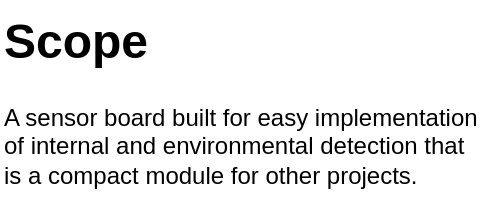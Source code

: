 <mxfile version="27.0.5" pages="2">
  <diagram name="Project Scope" id="McsNOYd1awC_-GSTT8ix">
    <mxGraphModel dx="1613" dy="969" grid="1" gridSize="10" guides="1" tooltips="1" connect="1" arrows="1" fold="0" page="1" pageScale="1" pageWidth="280" pageHeight="140" math="0" shadow="0">
      <root>
        <mxCell id="0" />
        <mxCell id="1" parent="0" />
        <mxCell id="0ag0ew79iEDbAjZ4XW5W-1" value="&lt;h1 style=&quot;margin-top: 0px;&quot;&gt;Scope&lt;/h1&gt;&lt;p&gt;A sensor board built for easy implementation of internal and environmental detection that is a compact module for other projects.&lt;/p&gt;" style="text;html=1;whiteSpace=wrap;overflow=hidden;rounded=0;" parent="1" vertex="1">
          <mxGeometry x="20" y="20" width="240" height="100" as="geometry" />
        </mxCell>
      </root>
    </mxGraphModel>
  </diagram>
  <diagram id="FQ1nKd3-7XS8y8ytSOO6" name="Brainstorm">
    <mxGraphModel dx="1344" dy="808" grid="1" gridSize="10" guides="1" tooltips="1" connect="1" arrows="1" fold="1" page="1" pageScale="1" pageWidth="1200" pageHeight="1000" math="0" shadow="0">
      <root>
        <mxCell id="0" />
        <mxCell id="1" parent="0" />
        <mxCell id="CoeEkEY0Yd0Y7sg-Olmj-9" style="edgeStyle=orthogonalEdgeStyle;rounded=0;orthogonalLoop=1;jettySize=auto;html=1;exitX=0;exitY=0.5;exitDx=0;exitDy=0;entryX=1;entryY=0.5;entryDx=0;entryDy=0;fillColor=#e1d5e7;strokeColor=#9673a6;" edge="1" parent="1" source="CoeEkEY0Yd0Y7sg-Olmj-2" target="CoeEkEY0Yd0Y7sg-Olmj-3">
          <mxGeometry relative="1" as="geometry" />
        </mxCell>
        <mxCell id="CoeEkEY0Yd0Y7sg-Olmj-2" value="3V3 to 1V8" style="rounded=1;whiteSpace=wrap;html=1;absoluteArcSize=1;fillColor=#e1d5e7;strokeColor=#9673a6;" vertex="1" parent="1">
          <mxGeometry x="420" y="200" width="40" height="40" as="geometry" />
        </mxCell>
        <mxCell id="CoeEkEY0Yd0Y7sg-Olmj-14" style="edgeStyle=orthogonalEdgeStyle;rounded=0;orthogonalLoop=1;jettySize=auto;html=1;exitX=0.5;exitY=1;exitDx=0;exitDy=0;entryX=1;entryY=0.5;entryDx=0;entryDy=0;fillColor=#fff2cc;strokeColor=#d6b656;" edge="1" parent="1" source="CoeEkEY0Yd0Y7sg-Olmj-3" target="CoeEkEY0Yd0Y7sg-Olmj-12">
          <mxGeometry relative="1" as="geometry" />
        </mxCell>
        <mxCell id="CoeEkEY0Yd0Y7sg-Olmj-3" value="ICM20948" style="rounded=1;whiteSpace=wrap;html=1;absoluteArcSize=1;" vertex="1" parent="1">
          <mxGeometry x="320" y="200" width="80" height="40" as="geometry" />
        </mxCell>
        <mxCell id="CoeEkEY0Yd0Y7sg-Olmj-5" style="edgeStyle=orthogonalEdgeStyle;rounded=0;orthogonalLoop=1;jettySize=auto;html=1;exitX=1;exitY=0.5;exitDx=0;exitDy=0;entryX=0.5;entryY=0;entryDx=0;entryDy=0;fillColor=#f8cecc;strokeColor=#b85450;" edge="1" parent="1" source="CoeEkEY0Yd0Y7sg-Olmj-4" target="CoeEkEY0Yd0Y7sg-Olmj-2">
          <mxGeometry relative="1" as="geometry" />
        </mxCell>
        <mxCell id="CoeEkEY0Yd0Y7sg-Olmj-6" style="edgeStyle=orthogonalEdgeStyle;rounded=0;orthogonalLoop=1;jettySize=auto;html=1;exitX=1;exitY=0.5;exitDx=0;exitDy=0;entryX=0.5;entryY=0;entryDx=0;entryDy=0;fillColor=#f8cecc;strokeColor=#b85450;" edge="1" parent="1" source="CoeEkEY0Yd0Y7sg-Olmj-4" target="CoeEkEY0Yd0Y7sg-Olmj-3">
          <mxGeometry relative="1" as="geometry" />
        </mxCell>
        <mxCell id="CoeEkEY0Yd0Y7sg-Olmj-8" style="edgeStyle=orthogonalEdgeStyle;rounded=0;orthogonalLoop=1;jettySize=auto;html=1;exitX=1;exitY=0.5;exitDx=0;exitDy=0;entryX=0.5;entryY=0;entryDx=0;entryDy=0;fillColor=#f8cecc;strokeColor=#b85450;" edge="1" parent="1" source="CoeEkEY0Yd0Y7sg-Olmj-4" target="CoeEkEY0Yd0Y7sg-Olmj-7">
          <mxGeometry relative="1" as="geometry" />
        </mxCell>
        <mxCell id="CoeEkEY0Yd0Y7sg-Olmj-16" style="edgeStyle=orthogonalEdgeStyle;rounded=0;orthogonalLoop=1;jettySize=auto;html=1;exitX=1;exitY=0.5;exitDx=0;exitDy=0;entryX=0.5;entryY=0;entryDx=0;entryDy=0;fillColor=#f8cecc;strokeColor=#b85450;" edge="1" parent="1" source="CoeEkEY0Yd0Y7sg-Olmj-4" target="CoeEkEY0Yd0Y7sg-Olmj-15">
          <mxGeometry relative="1" as="geometry" />
        </mxCell>
        <mxCell id="CoeEkEY0Yd0Y7sg-Olmj-4" value="3V3" style="rhombus;whiteSpace=wrap;html=1;rounded=0;fillColor=#f8cecc;strokeColor=#b85450;" vertex="1" parent="1">
          <mxGeometry x="120" y="140" width="40" height="40" as="geometry" />
        </mxCell>
        <mxCell id="CoeEkEY0Yd0Y7sg-Olmj-13" style="edgeStyle=orthogonalEdgeStyle;rounded=0;orthogonalLoop=1;jettySize=auto;html=1;exitX=0.5;exitY=1;exitDx=0;exitDy=0;entryX=1;entryY=0.5;entryDx=0;entryDy=0;fillColor=#fff2cc;strokeColor=#d6b656;" edge="1" parent="1" source="CoeEkEY0Yd0Y7sg-Olmj-7" target="CoeEkEY0Yd0Y7sg-Olmj-12">
          <mxGeometry relative="1" as="geometry" />
        </mxCell>
        <mxCell id="CoeEkEY0Yd0Y7sg-Olmj-7" value="BME280" style="rounded=1;whiteSpace=wrap;html=1;absoluteArcSize=1;" vertex="1" parent="1">
          <mxGeometry x="220" y="200" width="80" height="40" as="geometry" />
        </mxCell>
        <mxCell id="CoeEkEY0Yd0Y7sg-Olmj-12" value="I2C" style="shape=hexagon;perimeter=hexagonPerimeter2;whiteSpace=wrap;html=1;fixedSize=1;size=10;fillColor=#fff2cc;strokeColor=#d6b656;" vertex="1" parent="1">
          <mxGeometry x="120" y="270" width="40" height="20" as="geometry" />
        </mxCell>
        <mxCell id="CoeEkEY0Yd0Y7sg-Olmj-17" style="edgeStyle=orthogonalEdgeStyle;rounded=0;orthogonalLoop=1;jettySize=auto;html=1;exitX=0.5;exitY=1;exitDx=0;exitDy=0;entryX=1;entryY=0.5;entryDx=0;entryDy=0;fillColor=#fff2cc;strokeColor=#d6b656;" edge="1" parent="1" source="CoeEkEY0Yd0Y7sg-Olmj-15" target="CoeEkEY0Yd0Y7sg-Olmj-12">
          <mxGeometry relative="1" as="geometry" />
        </mxCell>
        <mxCell id="CoeEkEY0Yd0Y7sg-Olmj-15" value="3V3&lt;div&gt;Pullup&lt;/div&gt;" style="rounded=1;whiteSpace=wrap;html=1;absoluteArcSize=1;fillColor=#d5e8d4;strokeColor=#82b366;" vertex="1" parent="1">
          <mxGeometry x="160" y="200" width="40" height="40" as="geometry" />
        </mxCell>
        <mxCell id="CoeEkEY0Yd0Y7sg-Olmj-18" value="" style="rounded=1;whiteSpace=wrap;html=1;fontFamily=Helvetica;fontSize=11;fontColor=default;labelBackgroundColor=default;absoluteArcSize=1;container=1;dropTarget=1;collapsible=0;recursiveResize=0;arcSize=50;" vertex="1" parent="1">
          <mxGeometry x="600" y="160" width="160" height="160" as="geometry" />
        </mxCell>
        <mxCell id="CoeEkEY0Yd0Y7sg-Olmj-19" value="ICM20948" style="rounded=0;whiteSpace=wrap;html=1;" vertex="1" parent="CoeEkEY0Yd0Y7sg-Olmj-18">
          <mxGeometry x="10" y="60" width="80" height="80" as="geometry" />
        </mxCell>
        <mxCell id="CoeEkEY0Yd0Y7sg-Olmj-20" value="BME280" style="rounded=0;whiteSpace=wrap;html=1;" vertex="1" parent="CoeEkEY0Yd0Y7sg-Olmj-18">
          <mxGeometry x="90" y="70" width="60" height="60" as="geometry" />
        </mxCell>
        <mxCell id="CoeEkEY0Yd0Y7sg-Olmj-21" value="LDO" style="rounded=0;whiteSpace=wrap;html=1;" vertex="1" parent="CoeEkEY0Yd0Y7sg-Olmj-18">
          <mxGeometry x="50" y="30" width="30" height="30" as="geometry" />
        </mxCell>
        <mxCell id="CoeEkEY0Yd0Y7sg-Olmj-22" value="" style="rounded=0;whiteSpace=wrap;html=1;fillColor=#f5f5f5;fontColor=#333333;strokeColor=#666666;" vertex="1" parent="CoeEkEY0Yd0Y7sg-Olmj-18">
          <mxGeometry y="30" width="10" height="20" as="geometry" />
        </mxCell>
        <mxCell id="CoeEkEY0Yd0Y7sg-Olmj-23" value="" style="rounded=0;whiteSpace=wrap;html=1;fillColor=#f8cecc;strokeColor=#b85450;" vertex="1" parent="CoeEkEY0Yd0Y7sg-Olmj-18">
          <mxGeometry y="110" width="10" height="20" as="geometry" />
        </mxCell>
        <mxCell id="CoeEkEY0Yd0Y7sg-Olmj-24" value="" style="rounded=0;whiteSpace=wrap;html=1;fillColor=#f8cecc;strokeColor=#b85450;" vertex="1" parent="CoeEkEY0Yd0Y7sg-Olmj-18">
          <mxGeometry x="150" y="30" width="10" height="20" as="geometry" />
        </mxCell>
        <mxCell id="CoeEkEY0Yd0Y7sg-Olmj-25" value="" style="rounded=0;whiteSpace=wrap;html=1;fillColor=#f5f5f5;fontColor=#333333;strokeColor=#666666;" vertex="1" parent="CoeEkEY0Yd0Y7sg-Olmj-18">
          <mxGeometry x="150" y="110" width="10" height="20" as="geometry" />
        </mxCell>
        <mxCell id="CoeEkEY0Yd0Y7sg-Olmj-28" value="" style="rounded=0;whiteSpace=wrap;html=1;fillColor=#f8cecc;strokeColor=#b85450;" vertex="1" parent="CoeEkEY0Yd0Y7sg-Olmj-18">
          <mxGeometry x="30" width="20" height="10" as="geometry" />
        </mxCell>
        <mxCell id="CoeEkEY0Yd0Y7sg-Olmj-29" value="" style="rounded=0;whiteSpace=wrap;html=1;fillColor=#f5f5f5;fontColor=#333333;strokeColor=#666666;" vertex="1" parent="CoeEkEY0Yd0Y7sg-Olmj-18">
          <mxGeometry x="110" width="20" height="10" as="geometry" />
        </mxCell>
        <mxCell id="CoeEkEY0Yd0Y7sg-Olmj-30" value="" style="rounded=0;whiteSpace=wrap;html=1;fillColor=#f8cecc;strokeColor=#b85450;" vertex="1" parent="CoeEkEY0Yd0Y7sg-Olmj-18">
          <mxGeometry x="110" y="150" width="20" height="10" as="geometry" />
        </mxCell>
        <mxCell id="CoeEkEY0Yd0Y7sg-Olmj-31" value="" style="rounded=0;whiteSpace=wrap;html=1;fillColor=#f5f5f5;fontColor=#333333;strokeColor=#666666;" vertex="1" parent="CoeEkEY0Yd0Y7sg-Olmj-18">
          <mxGeometry x="30" y="150" width="20" height="10" as="geometry" />
        </mxCell>
        <mxCell id="CoeEkEY0Yd0Y7sg-Olmj-36" value="" style="rounded=0;whiteSpace=wrap;html=1;fillColor=#fff2cc;strokeColor=#d6b656;" vertex="1" parent="CoeEkEY0Yd0Y7sg-Olmj-18">
          <mxGeometry x="150" y="60" width="10" height="20" as="geometry" />
        </mxCell>
        <mxCell id="CoeEkEY0Yd0Y7sg-Olmj-37" value="" style="rounded=0;whiteSpace=wrap;html=1;fillColor=#ffe6cc;strokeColor=#d79b00;" vertex="1" parent="CoeEkEY0Yd0Y7sg-Olmj-18">
          <mxGeometry x="150" y="80" width="10" height="20" as="geometry" />
        </mxCell>
        <mxCell id="CoeEkEY0Yd0Y7sg-Olmj-39" value="3V3&lt;div&gt;Pullup&lt;/div&gt;" style="rounded=0;whiteSpace=wrap;html=1;" vertex="1" parent="CoeEkEY0Yd0Y7sg-Olmj-18">
          <mxGeometry x="90" y="20" width="50" height="50" as="geometry" />
        </mxCell>
        <mxCell id="CoeEkEY0Yd0Y7sg-Olmj-32" value="Pad Legend" style="swimlane;fontStyle=0;childLayout=stackLayout;horizontal=1;startSize=20;horizontalStack=0;resizeParent=1;resizeParentMax=0;resizeLast=0;collapsible=0;marginBottom=0;whiteSpace=wrap;html=1;rounded=1;container=1;" vertex="1" parent="1">
          <mxGeometry x="800" y="190" width="80" height="100" as="geometry" />
        </mxCell>
        <mxCell id="CoeEkEY0Yd0Y7sg-Olmj-33" value="3V3" style="text;strokeColor=#b85450;fillColor=#f8cecc;align=left;verticalAlign=middle;spacingLeft=4;spacingRight=4;overflow=hidden;points=[[0,0.5],[1,0.5]];portConstraint=eastwest;rotatable=0;whiteSpace=wrap;html=1;" vertex="1" parent="CoeEkEY0Yd0Y7sg-Olmj-32">
          <mxGeometry y="20" width="80" height="20" as="geometry" />
        </mxCell>
        <mxCell id="CoeEkEY0Yd0Y7sg-Olmj-35" value="I2C SDA" style="text;strokeColor=#d6b656;fillColor=#fff2cc;align=left;verticalAlign=middle;spacingLeft=4;spacingRight=4;overflow=hidden;points=[[0,0.5],[1,0.5]];portConstraint=eastwest;rotatable=0;whiteSpace=wrap;html=1;" vertex="1" parent="CoeEkEY0Yd0Y7sg-Olmj-32">
          <mxGeometry y="40" width="80" height="20" as="geometry" />
        </mxCell>
        <mxCell id="CoeEkEY0Yd0Y7sg-Olmj-111" value="I2C SCL" style="text;strokeColor=#d79b00;fillColor=#ffe6cc;align=left;verticalAlign=middle;spacingLeft=4;spacingRight=4;overflow=hidden;points=[[0,0.5],[1,0.5]];portConstraint=eastwest;rotatable=0;whiteSpace=wrap;html=1;" vertex="1" parent="CoeEkEY0Yd0Y7sg-Olmj-32">
          <mxGeometry y="60" width="80" height="20" as="geometry" />
        </mxCell>
        <mxCell id="CoeEkEY0Yd0Y7sg-Olmj-34" value="GND" style="text;strokeColor=#666666;fillColor=#f5f5f5;align=left;verticalAlign=middle;spacingLeft=4;spacingRight=4;overflow=hidden;points=[[0,0.5],[1,0.5]];portConstraint=eastwest;rotatable=0;whiteSpace=wrap;html=1;fontColor=#333333;" vertex="1" parent="CoeEkEY0Yd0Y7sg-Olmj-32">
          <mxGeometry y="80" width="80" height="20" as="geometry" />
        </mxCell>
        <mxCell id="CoeEkEY0Yd0Y7sg-Olmj-40" value="8mm" style="endArrow=classic;startArrow=classic;html=1;rounded=0;" edge="1" parent="1">
          <mxGeometry width="50" height="50" relative="1" as="geometry">
            <mxPoint x="580" y="320" as="sourcePoint" />
            <mxPoint x="580" y="160" as="targetPoint" />
          </mxGeometry>
        </mxCell>
        <mxCell id="CoeEkEY0Yd0Y7sg-Olmj-41" value="8mm" style="endArrow=classic;startArrow=classic;html=1;rounded=0;" edge="1" parent="1">
          <mxGeometry width="50" height="50" relative="1" as="geometry">
            <mxPoint x="760" y="340" as="sourcePoint" />
            <mxPoint x="600" y="340" as="targetPoint" />
          </mxGeometry>
        </mxCell>
        <mxCell id="CoeEkEY0Yd0Y7sg-Olmj-42" value="Note: All pads are castellated" style="rounded=0;whiteSpace=wrap;html=1;" vertex="1" parent="1">
          <mxGeometry x="620" y="80" width="120" height="40" as="geometry" />
        </mxCell>
        <mxCell id="CoeEkEY0Yd0Y7sg-Olmj-53" value="Sensors" style="swimlane;fontStyle=0;childLayout=stackLayout;horizontal=1;startSize=20;horizontalStack=0;resizeParent=1;resizeParentMax=0;resizeLast=0;collapsible=0;marginBottom=0;whiteSpace=wrap;html=1;rounded=1;container=1;" vertex="1" parent="1">
          <mxGeometry x="200" y="360" width="100" height="140" as="geometry" />
        </mxCell>
        <mxCell id="CoeEkEY0Yd0Y7sg-Olmj-54" value="Accelerometer" style="text;strokeColor=none;fillColor=none;align=left;verticalAlign=middle;spacingLeft=4;spacingRight=4;overflow=hidden;points=[[0,0.5],[1,0.5]];portConstraint=eastwest;rotatable=0;whiteSpace=wrap;html=1;" vertex="1" parent="CoeEkEY0Yd0Y7sg-Olmj-53">
          <mxGeometry y="20" width="100" height="20" as="geometry" />
        </mxCell>
        <mxCell id="CoeEkEY0Yd0Y7sg-Olmj-55" value="Gyroscope" style="text;strokeColor=none;fillColor=none;align=left;verticalAlign=middle;spacingLeft=4;spacingRight=4;overflow=hidden;points=[[0,0.5],[1,0.5]];portConstraint=eastwest;rotatable=0;whiteSpace=wrap;html=1;" vertex="1" parent="CoeEkEY0Yd0Y7sg-Olmj-53">
          <mxGeometry y="40" width="100" height="20" as="geometry" />
        </mxCell>
        <mxCell id="CoeEkEY0Yd0Y7sg-Olmj-56" value="Magnetometer" style="text;strokeColor=none;fillColor=none;align=left;verticalAlign=middle;spacingLeft=4;spacingRight=4;overflow=hidden;points=[[0,0.5],[1,0.5]];portConstraint=eastwest;rotatable=0;whiteSpace=wrap;html=1;" vertex="1" parent="CoeEkEY0Yd0Y7sg-Olmj-53">
          <mxGeometry y="60" width="100" height="20" as="geometry" />
        </mxCell>
        <mxCell id="CoeEkEY0Yd0Y7sg-Olmj-65" value="Temperature" style="text;strokeColor=none;fillColor=none;align=left;verticalAlign=middle;spacingLeft=4;spacingRight=4;overflow=hidden;points=[[0,0.5],[1,0.5]];portConstraint=eastwest;rotatable=0;whiteSpace=wrap;html=1;" vertex="1" parent="CoeEkEY0Yd0Y7sg-Olmj-53">
          <mxGeometry y="80" width="100" height="20" as="geometry" />
        </mxCell>
        <mxCell id="CoeEkEY0Yd0Y7sg-Olmj-64" value="Humidity" style="text;strokeColor=none;fillColor=none;align=left;verticalAlign=middle;spacingLeft=4;spacingRight=4;overflow=hidden;points=[[0,0.5],[1,0.5]];portConstraint=eastwest;rotatable=0;whiteSpace=wrap;html=1;" vertex="1" parent="CoeEkEY0Yd0Y7sg-Olmj-53">
          <mxGeometry y="100" width="100" height="20" as="geometry" />
        </mxCell>
        <mxCell id="CoeEkEY0Yd0Y7sg-Olmj-63" value="Pressure" style="text;strokeColor=none;fillColor=none;align=left;verticalAlign=middle;spacingLeft=4;spacingRight=4;overflow=hidden;points=[[0,0.5],[1,0.5]];portConstraint=eastwest;rotatable=0;whiteSpace=wrap;html=1;" vertex="1" parent="CoeEkEY0Yd0Y7sg-Olmj-53">
          <mxGeometry y="120" width="100" height="20" as="geometry" />
        </mxCell>
        <mxCell id="CoeEkEY0Yd0Y7sg-Olmj-57" value="Part" style="swimlane;fontStyle=0;childLayout=stackLayout;horizontal=1;startSize=20;horizontalStack=0;resizeParent=1;resizeParentMax=0;resizeLast=0;collapsible=0;marginBottom=0;whiteSpace=wrap;html=1;rounded=1;container=1;" vertex="1" parent="1">
          <mxGeometry x="300" y="360" width="80" height="140" as="geometry" />
        </mxCell>
        <mxCell id="CoeEkEY0Yd0Y7sg-Olmj-58" value="ICM20948" style="text;strokeColor=none;fillColor=none;align=left;verticalAlign=middle;spacingLeft=4;spacingRight=4;overflow=hidden;points=[[0,0.5],[1,0.5]];portConstraint=eastwest;rotatable=0;whiteSpace=wrap;html=1;" vertex="1" parent="CoeEkEY0Yd0Y7sg-Olmj-57">
          <mxGeometry y="20" width="80" height="60" as="geometry" />
        </mxCell>
        <mxCell id="CoeEkEY0Yd0Y7sg-Olmj-59" value="BME280" style="text;strokeColor=none;fillColor=none;align=left;verticalAlign=middle;spacingLeft=4;spacingRight=4;overflow=hidden;points=[[0,0.5],[1,0.5]];portConstraint=eastwest;rotatable=0;whiteSpace=wrap;html=1;" vertex="1" parent="CoeEkEY0Yd0Y7sg-Olmj-57">
          <mxGeometry y="80" width="80" height="60" as="geometry" />
        </mxCell>
        <mxCell id="CoeEkEY0Yd0Y7sg-Olmj-86" value="V1" style="rounded=1;whiteSpace=wrap;html=1;fontFamily=Helvetica;fontSize=11;labelBackgroundColor=default;absoluteArcSize=0;container=1;dropTarget=1;collapsible=0;recursiveResize=0;fillColor=#dae8fc;strokeColor=#6c8ebf;strokeWidth=0;labelBorderColor=none;imageWidth=24;arcSize=30;verticalAlign=bottom;labelPosition=center;verticalLabelPosition=top;align=center;" vertex="1" parent="1">
          <mxGeometry x="520" y="440" width="150" height="150" as="geometry" />
        </mxCell>
        <mxCell id="CoeEkEY0Yd0Y7sg-Olmj-88" value="" style="rounded=0;whiteSpace=wrap;html=1;strokeColor=none;" vertex="1" parent="CoeEkEY0Yd0Y7sg-Olmj-86">
          <mxGeometry x="115" y="55" width="35" height="40" as="geometry" />
        </mxCell>
        <mxCell id="CoeEkEY0Yd0Y7sg-Olmj-90" value="" style="rounded=1;whiteSpace=wrap;html=1;absoluteArcSize=0;strokeColor=none;" vertex="1" parent="CoeEkEY0Yd0Y7sg-Olmj-86">
          <mxGeometry x="30" y="30" width="90" height="90" as="geometry" />
        </mxCell>
        <mxCell id="CoeEkEY0Yd0Y7sg-Olmj-91" value="" style="rounded=0;whiteSpace=wrap;html=1;strokeColor=none;fillColor=#dae8fc;" vertex="1" parent="CoeEkEY0Yd0Y7sg-Olmj-86">
          <mxGeometry x="65" y="20" width="20" height="15" as="geometry" />
        </mxCell>
        <mxCell id="CoeEkEY0Yd0Y7sg-Olmj-92" value="" style="rounded=0;whiteSpace=wrap;html=1;strokeColor=none;fillColor=#dae8fc;" vertex="1" parent="CoeEkEY0Yd0Y7sg-Olmj-86">
          <mxGeometry x="65" y="115" width="20" height="15" as="geometry" />
        </mxCell>
        <mxCell id="CoeEkEY0Yd0Y7sg-Olmj-93" value="" style="rounded=0;whiteSpace=wrap;html=1;strokeColor=none;" vertex="1" parent="CoeEkEY0Yd0Y7sg-Olmj-86">
          <mxGeometry y="55" width="35" height="40" as="geometry" />
        </mxCell>
        <mxCell id="CoeEkEY0Yd0Y7sg-Olmj-66" value="" style="rounded=1;whiteSpace=wrap;html=1;fontFamily=Helvetica;fontSize=11;fontColor=default;labelBackgroundColor=default;absoluteArcSize=0;container=1;dropTarget=1;collapsible=0;recursiveResize=1;arcSize=15;" vertex="1" parent="CoeEkEY0Yd0Y7sg-Olmj-86">
          <mxGeometry x="35" y="35" width="80" height="80" as="geometry" />
        </mxCell>
        <mxCell id="CoeEkEY0Yd0Y7sg-Olmj-72" value="" style="rounded=0;whiteSpace=wrap;html=1;fillColor=#f8cecc;strokeColor=#b85450;" vertex="1" parent="CoeEkEY0Yd0Y7sg-Olmj-66">
          <mxGeometry x="75" y="20" width="5" height="5" as="geometry" />
        </mxCell>
        <mxCell id="CoeEkEY0Yd0Y7sg-Olmj-73" value="" style="rounded=0;whiteSpace=wrap;html=1;fillColor=#f5f5f5;fontColor=#333333;strokeColor=#666666;" vertex="1" parent="CoeEkEY0Yd0Y7sg-Olmj-66">
          <mxGeometry x="75" y="50" width="5" height="5" as="geometry" />
        </mxCell>
        <mxCell id="CoeEkEY0Yd0Y7sg-Olmj-78" value="" style="rounded=0;whiteSpace=wrap;html=1;fillColor=#fff2cc;strokeColor=#d6b656;" vertex="1" parent="CoeEkEY0Yd0Y7sg-Olmj-66">
          <mxGeometry x="75" y="30" width="5" height="5" as="geometry" />
        </mxCell>
        <mxCell id="CoeEkEY0Yd0Y7sg-Olmj-79" value="" style="rounded=0;whiteSpace=wrap;html=1;fillColor=#ffe6cc;strokeColor=#d79b00;" vertex="1" parent="CoeEkEY0Yd0Y7sg-Olmj-66">
          <mxGeometry x="75" y="40" width="5" height="5" as="geometry" />
        </mxCell>
        <mxCell id="CoeEkEY0Yd0Y7sg-Olmj-81" value="" style="rounded=0;whiteSpace=wrap;html=1;" vertex="1" parent="CoeEkEY0Yd0Y7sg-Olmj-66">
          <mxGeometry x="5" y="30" width="40" height="40" as="geometry" />
        </mxCell>
        <mxCell id="CoeEkEY0Yd0Y7sg-Olmj-82" value="" style="rounded=0;whiteSpace=wrap;html=1;" vertex="1" parent="CoeEkEY0Yd0Y7sg-Olmj-66">
          <mxGeometry x="25" y="15" width="15" height="15" as="geometry" />
        </mxCell>
        <mxCell id="CoeEkEY0Yd0Y7sg-Olmj-83" value="" style="rounded=0;whiteSpace=wrap;html=1;" vertex="1" parent="CoeEkEY0Yd0Y7sg-Olmj-66">
          <mxGeometry x="45" y="10" width="25" height="25" as="geometry" />
        </mxCell>
        <mxCell id="CoeEkEY0Yd0Y7sg-Olmj-84" value="" style="rounded=0;whiteSpace=wrap;html=1;" vertex="1" parent="CoeEkEY0Yd0Y7sg-Olmj-66">
          <mxGeometry x="45" y="35" width="30" height="30" as="geometry" />
        </mxCell>
        <mxCell id="CoeEkEY0Yd0Y7sg-Olmj-112" value="" style="ellipse;whiteSpace=wrap;html=1;aspect=fixed;" vertex="1" parent="CoeEkEY0Yd0Y7sg-Olmj-86">
          <mxGeometry x="65" y="5" width="20" height="20" as="geometry" />
        </mxCell>
        <mxCell id="CoeEkEY0Yd0Y7sg-Olmj-113" value="" style="ellipse;whiteSpace=wrap;html=1;aspect=fixed;" vertex="1" parent="CoeEkEY0Yd0Y7sg-Olmj-86">
          <mxGeometry x="65" y="125" width="20" height="20" as="geometry" />
        </mxCell>
        <mxCell id="CoeEkEY0Yd0Y7sg-Olmj-167" value="" style="verticalLabelPosition=bottom;verticalAlign=top;html=1;shape=mxgraph.basic.half_circle;fillColor=#dae8fc;strokeColor=none;" vertex="1" parent="CoeEkEY0Yd0Y7sg-Olmj-86">
          <mxGeometry x="120" y="55" width="30" height="15" as="geometry" />
        </mxCell>
        <mxCell id="CoeEkEY0Yd0Y7sg-Olmj-168" value="" style="verticalLabelPosition=bottom;verticalAlign=top;html=1;shape=mxgraph.basic.half_circle;fillColor=#dae8fc;strokeColor=none;flipV=1;" vertex="1" parent="CoeEkEY0Yd0Y7sg-Olmj-86">
          <mxGeometry x="120" y="80" width="30" height="15" as="geometry" />
        </mxCell>
        <mxCell id="CoeEkEY0Yd0Y7sg-Olmj-169" value="" style="verticalLabelPosition=bottom;verticalAlign=top;html=1;shape=mxgraph.basic.half_circle;fillColor=#dae8fc;strokeColor=none;" vertex="1" parent="CoeEkEY0Yd0Y7sg-Olmj-86">
          <mxGeometry y="55" width="30" height="15" as="geometry" />
        </mxCell>
        <mxCell id="CoeEkEY0Yd0Y7sg-Olmj-170" value="" style="verticalLabelPosition=bottom;verticalAlign=top;html=1;shape=mxgraph.basic.half_circle;fillColor=#dae8fc;strokeColor=none;flipV=1;" vertex="1" parent="CoeEkEY0Yd0Y7sg-Olmj-86">
          <mxGeometry y="80" width="30" height="15" as="geometry" />
        </mxCell>
        <mxCell id="CoeEkEY0Yd0Y7sg-Olmj-172" value="" style="ellipse;whiteSpace=wrap;html=1;aspect=fixed;strokeColor=none;" vertex="1" parent="CoeEkEY0Yd0Y7sg-Olmj-86">
          <mxGeometry x="5" y="5" width="20" height="20" as="geometry" />
        </mxCell>
        <mxCell id="CoeEkEY0Yd0Y7sg-Olmj-173" value="" style="ellipse;whiteSpace=wrap;html=1;aspect=fixed;strokeColor=none;" vertex="1" parent="CoeEkEY0Yd0Y7sg-Olmj-86">
          <mxGeometry x="125" y="5" width="20" height="20" as="geometry" />
        </mxCell>
        <mxCell id="CoeEkEY0Yd0Y7sg-Olmj-174" value="" style="ellipse;whiteSpace=wrap;html=1;aspect=fixed;strokeColor=none;" vertex="1" parent="CoeEkEY0Yd0Y7sg-Olmj-86">
          <mxGeometry x="5" y="125" width="20" height="20" as="geometry" />
        </mxCell>
        <mxCell id="CoeEkEY0Yd0Y7sg-Olmj-175" value="" style="ellipse;whiteSpace=wrap;html=1;aspect=fixed;strokeColor=none;" vertex="1" parent="CoeEkEY0Yd0Y7sg-Olmj-86">
          <mxGeometry x="125" y="125" width="20" height="20" as="geometry" />
        </mxCell>
        <mxCell id="CoeEkEY0Yd0Y7sg-Olmj-127" value="V2" style="rounded=1;whiteSpace=wrap;html=1;fontFamily=Helvetica;fontSize=11;labelBackgroundColor=default;absoluteArcSize=0;container=1;dropTarget=1;collapsible=0;recursiveResize=0;fillColor=#dae8fc;strokeColor=#6c8ebf;strokeWidth=0;labelBorderColor=none;imageWidth=24;arcSize=10;verticalAlign=bottom;labelPosition=center;verticalLabelPosition=top;align=center;" vertex="1" parent="1">
          <mxGeometry x="720" y="440" width="150" height="150" as="geometry" />
        </mxCell>
        <mxCell id="CoeEkEY0Yd0Y7sg-Olmj-128" value="" style="rounded=0;whiteSpace=wrap;html=1;strokeColor=none;" vertex="1" parent="CoeEkEY0Yd0Y7sg-Olmj-127">
          <mxGeometry x="115" y="70" width="35" height="10" as="geometry" />
        </mxCell>
        <mxCell id="CoeEkEY0Yd0Y7sg-Olmj-129" value="" style="rounded=1;whiteSpace=wrap;html=1;absoluteArcSize=0;strokeColor=none;" vertex="1" parent="CoeEkEY0Yd0Y7sg-Olmj-127">
          <mxGeometry x="30" y="30" width="90" height="90" as="geometry" />
        </mxCell>
        <mxCell id="CoeEkEY0Yd0Y7sg-Olmj-130" value="" style="rounded=0;whiteSpace=wrap;html=1;strokeColor=none;fillColor=#dae8fc;" vertex="1" parent="CoeEkEY0Yd0Y7sg-Olmj-127">
          <mxGeometry x="65" y="20" width="20" height="15" as="geometry" />
        </mxCell>
        <mxCell id="CoeEkEY0Yd0Y7sg-Olmj-131" value="" style="rounded=0;whiteSpace=wrap;html=1;strokeColor=none;fillColor=#dae8fc;" vertex="1" parent="CoeEkEY0Yd0Y7sg-Olmj-127">
          <mxGeometry x="65" y="115" width="20" height="15" as="geometry" />
        </mxCell>
        <mxCell id="CoeEkEY0Yd0Y7sg-Olmj-132" value="" style="rounded=0;whiteSpace=wrap;html=1;strokeColor=none;" vertex="1" parent="CoeEkEY0Yd0Y7sg-Olmj-127">
          <mxGeometry y="70" width="35" height="10" as="geometry" />
        </mxCell>
        <mxCell id="CoeEkEY0Yd0Y7sg-Olmj-133" value="" style="rounded=1;whiteSpace=wrap;html=1;fontFamily=Helvetica;fontSize=11;fontColor=default;labelBackgroundColor=default;absoluteArcSize=0;container=1;dropTarget=1;collapsible=0;recursiveResize=1;arcSize=15;" vertex="1" parent="CoeEkEY0Yd0Y7sg-Olmj-127">
          <mxGeometry x="35" y="35" width="80" height="80" as="geometry" />
        </mxCell>
        <mxCell id="CoeEkEY0Yd0Y7sg-Olmj-134" value="" style="rounded=0;whiteSpace=wrap;html=1;fillColor=#f5f5f5;fontColor=#333333;strokeColor=#666666;" vertex="1" parent="CoeEkEY0Yd0Y7sg-Olmj-133">
          <mxGeometry y="15" width="5" height="10" as="geometry" />
        </mxCell>
        <mxCell id="CoeEkEY0Yd0Y7sg-Olmj-135" value="" style="rounded=0;whiteSpace=wrap;html=1;fillColor=#f8cecc;strokeColor=#b85450;" vertex="1" parent="CoeEkEY0Yd0Y7sg-Olmj-133">
          <mxGeometry y="55" width="5" height="10" as="geometry" />
        </mxCell>
        <mxCell id="CoeEkEY0Yd0Y7sg-Olmj-136" value="" style="rounded=0;whiteSpace=wrap;html=1;fillColor=#f8cecc;strokeColor=#b85450;" vertex="1" parent="CoeEkEY0Yd0Y7sg-Olmj-133">
          <mxGeometry x="75" y="15" width="5" height="10" as="geometry" />
        </mxCell>
        <mxCell id="CoeEkEY0Yd0Y7sg-Olmj-137" value="" style="rounded=0;whiteSpace=wrap;html=1;fillColor=#f5f5f5;fontColor=#333333;strokeColor=#666666;" vertex="1" parent="CoeEkEY0Yd0Y7sg-Olmj-133">
          <mxGeometry x="75" y="55" width="5" height="10" as="geometry" />
        </mxCell>
        <mxCell id="CoeEkEY0Yd0Y7sg-Olmj-138" value="" style="rounded=0;whiteSpace=wrap;html=1;fillColor=#f8cecc;strokeColor=#b85450;" vertex="1" parent="CoeEkEY0Yd0Y7sg-Olmj-133">
          <mxGeometry x="15" width="10" height="5" as="geometry" />
        </mxCell>
        <mxCell id="CoeEkEY0Yd0Y7sg-Olmj-139" value="" style="rounded=0;whiteSpace=wrap;html=1;fillColor=#f5f5f5;fontColor=#333333;strokeColor=#666666;" vertex="1" parent="CoeEkEY0Yd0Y7sg-Olmj-133">
          <mxGeometry x="55" width="10" height="5" as="geometry" />
        </mxCell>
        <mxCell id="CoeEkEY0Yd0Y7sg-Olmj-140" value="" style="rounded=0;whiteSpace=wrap;html=1;fillColor=#f8cecc;strokeColor=#b85450;" vertex="1" parent="CoeEkEY0Yd0Y7sg-Olmj-133">
          <mxGeometry x="55" y="75" width="10" height="5" as="geometry" />
        </mxCell>
        <mxCell id="CoeEkEY0Yd0Y7sg-Olmj-141" value="" style="rounded=0;whiteSpace=wrap;html=1;fillColor=#f5f5f5;fontColor=#333333;strokeColor=#666666;" vertex="1" parent="CoeEkEY0Yd0Y7sg-Olmj-133">
          <mxGeometry x="15" y="75" width="10" height="5" as="geometry" />
        </mxCell>
        <mxCell id="CoeEkEY0Yd0Y7sg-Olmj-142" value="" style="rounded=0;whiteSpace=wrap;html=1;fillColor=#fff2cc;strokeColor=#d6b656;" vertex="1" parent="CoeEkEY0Yd0Y7sg-Olmj-133">
          <mxGeometry x="75" y="30" width="5" height="10" as="geometry" />
        </mxCell>
        <mxCell id="CoeEkEY0Yd0Y7sg-Olmj-143" value="" style="rounded=0;whiteSpace=wrap;html=1;fillColor=#ffe6cc;strokeColor=#d79b00;" vertex="1" parent="CoeEkEY0Yd0Y7sg-Olmj-133">
          <mxGeometry x="75" y="40" width="5" height="10" as="geometry" />
        </mxCell>
        <mxCell id="CoeEkEY0Yd0Y7sg-Olmj-144" value="" style="rounded=0;whiteSpace=wrap;html=1;" vertex="1" parent="CoeEkEY0Yd0Y7sg-Olmj-133">
          <mxGeometry x="5" y="30" width="40" height="40" as="geometry" />
        </mxCell>
        <mxCell id="CoeEkEY0Yd0Y7sg-Olmj-145" value="" style="rounded=0;whiteSpace=wrap;html=1;" vertex="1" parent="CoeEkEY0Yd0Y7sg-Olmj-133">
          <mxGeometry x="25" y="15" width="15" height="15" as="geometry" />
        </mxCell>
        <mxCell id="CoeEkEY0Yd0Y7sg-Olmj-146" value="" style="rounded=0;whiteSpace=wrap;html=1;" vertex="1" parent="CoeEkEY0Yd0Y7sg-Olmj-133">
          <mxGeometry x="45" y="10" width="25" height="25" as="geometry" />
        </mxCell>
        <mxCell id="CoeEkEY0Yd0Y7sg-Olmj-147" value="" style="rounded=0;whiteSpace=wrap;html=1;" vertex="1" parent="CoeEkEY0Yd0Y7sg-Olmj-133">
          <mxGeometry x="45" y="35" width="30" height="30" as="geometry" />
        </mxCell>
        <mxCell id="CoeEkEY0Yd0Y7sg-Olmj-148" value="" style="rounded=0;whiteSpace=wrap;html=1;fillColor=#f8cecc;strokeColor=#b85450;" vertex="1" parent="CoeEkEY0Yd0Y7sg-Olmj-127">
          <mxGeometry x="120" y="45" width="5" height="10" as="geometry" />
        </mxCell>
        <mxCell id="CoeEkEY0Yd0Y7sg-Olmj-149" value="" style="rounded=0;whiteSpace=wrap;html=1;fillColor=#fff2cc;strokeColor=#d6b656;" vertex="1" parent="CoeEkEY0Yd0Y7sg-Olmj-127">
          <mxGeometry x="120" y="60" width="5" height="10" as="geometry" />
        </mxCell>
        <mxCell id="CoeEkEY0Yd0Y7sg-Olmj-150" value="" style="rounded=0;whiteSpace=wrap;html=1;fillColor=#ffe6cc;strokeColor=#d79b00;" vertex="1" parent="CoeEkEY0Yd0Y7sg-Olmj-127">
          <mxGeometry x="120" y="80" width="5" height="10" as="geometry" />
        </mxCell>
        <mxCell id="CoeEkEY0Yd0Y7sg-Olmj-151" value="" style="rounded=0;whiteSpace=wrap;html=1;fillColor=#f5f5f5;fontColor=#333333;strokeColor=#666666;" vertex="1" parent="CoeEkEY0Yd0Y7sg-Olmj-127">
          <mxGeometry x="120" y="95" width="5" height="10" as="geometry" />
        </mxCell>
        <mxCell id="CoeEkEY0Yd0Y7sg-Olmj-152" value="" style="rounded=0;whiteSpace=wrap;html=1;fillColor=#f8cecc;strokeColor=#b85450;" vertex="1" parent="CoeEkEY0Yd0Y7sg-Olmj-127">
          <mxGeometry x="50" y="25" width="10" height="5" as="geometry" />
        </mxCell>
        <mxCell id="CoeEkEY0Yd0Y7sg-Olmj-153" value="" style="rounded=0;whiteSpace=wrap;html=1;fillColor=#f5f5f5;fontColor=#333333;strokeColor=#666666;" vertex="1" parent="CoeEkEY0Yd0Y7sg-Olmj-127">
          <mxGeometry x="50" y="120" width="10" height="5" as="geometry" />
        </mxCell>
        <mxCell id="CoeEkEY0Yd0Y7sg-Olmj-154" value="" style="verticalLabelPosition=bottom;verticalAlign=top;html=1;shape=mxgraph.basic.half_circle;fillColor=default;strokeColor=none;" vertex="1" parent="CoeEkEY0Yd0Y7sg-Olmj-127">
          <mxGeometry x="55" width="40" height="20" as="geometry" />
        </mxCell>
        <mxCell id="CoeEkEY0Yd0Y7sg-Olmj-155" value="" style="verticalLabelPosition=bottom;verticalAlign=top;html=1;shape=mxgraph.basic.half_circle;fillColor=default;strokeColor=none;flipV=1;" vertex="1" parent="CoeEkEY0Yd0Y7sg-Olmj-127">
          <mxGeometry x="55" y="130" width="40" height="20" as="geometry" />
        </mxCell>
        <mxCell id="CoeEkEY0Yd0Y7sg-Olmj-156" value="" style="ellipse;whiteSpace=wrap;html=1;aspect=fixed;" vertex="1" parent="CoeEkEY0Yd0Y7sg-Olmj-127">
          <mxGeometry x="10" y="10" width="20" height="20" as="geometry" />
        </mxCell>
        <mxCell id="CoeEkEY0Yd0Y7sg-Olmj-157" value="" style="ellipse;whiteSpace=wrap;html=1;aspect=fixed;" vertex="1" parent="CoeEkEY0Yd0Y7sg-Olmj-127">
          <mxGeometry x="10" y="120" width="20" height="20" as="geometry" />
        </mxCell>
        <mxCell id="CoeEkEY0Yd0Y7sg-Olmj-158" value="" style="rounded=1;whiteSpace=wrap;html=1;fontFamily=Helvetica;fontSize=11;labelBackgroundColor=default;absoluteArcSize=0;container=1;dropTarget=1;collapsible=0;recursiveResize=1;arcSize=10;fillColor=#f8cecc;strokeColor=#b85450;" vertex="1" parent="CoeEkEY0Yd0Y7sg-Olmj-127">
          <mxGeometry x="130" y="25" width="20" height="20" as="geometry" />
        </mxCell>
        <mxCell id="CoeEkEY0Yd0Y7sg-Olmj-159" value="" style="ellipse;whiteSpace=wrap;html=1;aspect=fixed;strokeColor=none;" vertex="1" parent="CoeEkEY0Yd0Y7sg-Olmj-158">
          <mxGeometry x="5" y="5" width="10" height="10" as="geometry" />
        </mxCell>
        <mxCell id="CoeEkEY0Yd0Y7sg-Olmj-160" value="" style="rounded=1;whiteSpace=wrap;html=1;fontFamily=Helvetica;fontSize=11;labelBackgroundColor=default;absoluteArcSize=0;container=1;dropTarget=1;collapsible=0;recursiveResize=1;arcSize=10;fillColor=#fff2cc;strokeColor=#d6b656;" vertex="1" parent="CoeEkEY0Yd0Y7sg-Olmj-127">
          <mxGeometry x="130" y="50" width="20" height="20" as="geometry" />
        </mxCell>
        <mxCell id="CoeEkEY0Yd0Y7sg-Olmj-161" value="" style="ellipse;whiteSpace=wrap;html=1;aspect=fixed;strokeColor=none;" vertex="1" parent="CoeEkEY0Yd0Y7sg-Olmj-160">
          <mxGeometry x="5" y="5" width="10" height="10" as="geometry" />
        </mxCell>
        <mxCell id="CoeEkEY0Yd0Y7sg-Olmj-162" value="" style="rounded=1;whiteSpace=wrap;html=1;fontFamily=Helvetica;fontSize=11;labelBackgroundColor=default;absoluteArcSize=0;container=1;dropTarget=1;collapsible=0;recursiveResize=1;arcSize=10;fillColor=#ffe6cc;strokeColor=#d79b00;" vertex="1" parent="CoeEkEY0Yd0Y7sg-Olmj-127">
          <mxGeometry x="130" y="80" width="20" height="20" as="geometry" />
        </mxCell>
        <mxCell id="CoeEkEY0Yd0Y7sg-Olmj-163" value="" style="ellipse;whiteSpace=wrap;html=1;aspect=fixed;strokeColor=none;" vertex="1" parent="CoeEkEY0Yd0Y7sg-Olmj-162">
          <mxGeometry x="5" y="5" width="10" height="10" as="geometry" />
        </mxCell>
        <mxCell id="CoeEkEY0Yd0Y7sg-Olmj-164" value="" style="rounded=1;whiteSpace=wrap;html=1;fontFamily=Helvetica;fontSize=11;labelBackgroundColor=default;absoluteArcSize=0;container=1;dropTarget=1;collapsible=0;recursiveResize=1;arcSize=10;fillColor=#f5f5f5;strokeColor=#666666;fontColor=#333333;" vertex="1" parent="CoeEkEY0Yd0Y7sg-Olmj-127">
          <mxGeometry x="130" y="105" width="20" height="20" as="geometry" />
        </mxCell>
        <mxCell id="CoeEkEY0Yd0Y7sg-Olmj-165" value="" style="ellipse;whiteSpace=wrap;html=1;aspect=fixed;strokeColor=none;" vertex="1" parent="CoeEkEY0Yd0Y7sg-Olmj-164">
          <mxGeometry x="5" y="5" width="10" height="10" as="geometry" />
        </mxCell>
      </root>
    </mxGraphModel>
  </diagram>
</mxfile>

